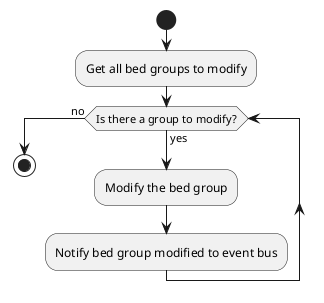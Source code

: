 @startuml Batch update bed groups
start
:Get all bed groups to modify;
while (Is there a group to modify?) is (yes)
    :Modify the bed group;
    :Notify bed group modified to event bus;
endwhile (no)
stop
@enduml